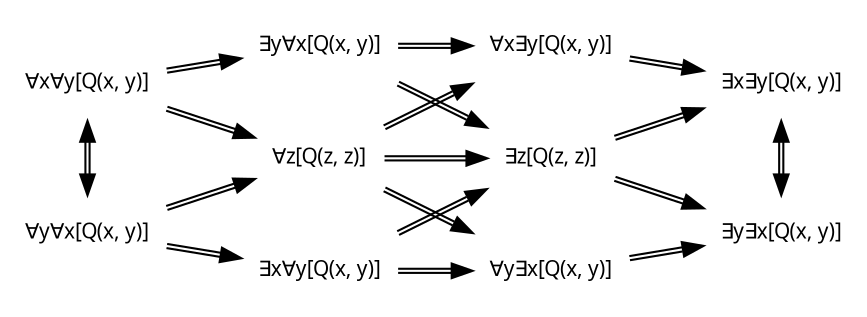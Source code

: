 digraph{
    node[fontname="Consola", fontsize="10"];
    edge[fontname="Consola", fontsize="10"];
    graph[fontname="Consola", fontsize="10", charset="utf-8"];
    graph[compound="true", clusterrank="global", newrank="true"];

    node[shape="plaintext"];
    edge[color="black:black"];
    graph[pagedir="TL", rankdir="LR", splines="line"];


        {rank="same"; AxAy[label="∀x∀y[Q(x, y)]"];                           AyAx[label="∀y∀x[Q(x, y)]"];}
        {rank="same"; EyAx[label="∃y∀x[Q(x, y)]"]; Az[label= "∀z[Q(z, z)]"]; ExAy[label="∃x∀y[Q(x, y)]"];}
        {rank="same"; AxEy[label="∀x∃y[Q(x, y)]"]; Ez[label= "∃z[Q(z, z)]"]; AyEx[label="∀y∃x[Q(x, y)]"];}
        {rank="same"; ExEy[label="∃x∃y[Q(x, y)]"];                           EyEx[label="∃y∃x[Q(x, y)]"];}


        AxAy->AyAx[dir="both", minlen="2"]; ExEy->EyEx[dir="both", minlen="2"];

        AxAy->EyAx;             EyAx->AxEy; AxEy->ExEy;
        AxAy->Az;               EyAx->Ez;   Ez->ExEy;
        AyAx->Az;               Az->AxEy;   Ez->EyEx;
        AyAx->ExAy;             Az->Ez;     AyEx->EyEx;
                                Az->AyEx;
                                ExAy->Ez;
                                ExAy->AyEx;
}
